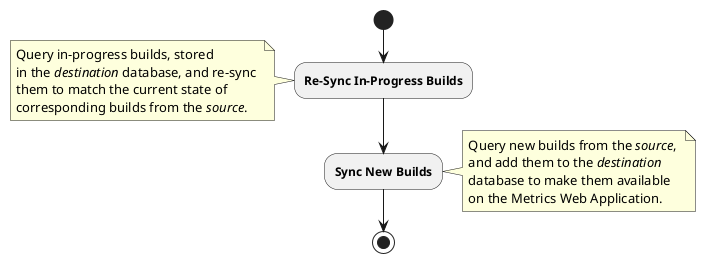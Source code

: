 @startuml sync_algorithm_activity_diagram
'https://plantuml.com/activity-diagram-beta

start

:**Re-Sync In-Progress Builds**;
note left
    Query in-progress builds, stored
    in the //destination// database, and re-sync 
    them to match the current state of 
    corresponding builds from the //source//.
end note

:**Sync New Builds**;
note right
    Query new builds from the //source//, 
    and add them to the //destination// 
    database to make them available 
    on the Metrics Web Application.
end note

stop

@enduml
